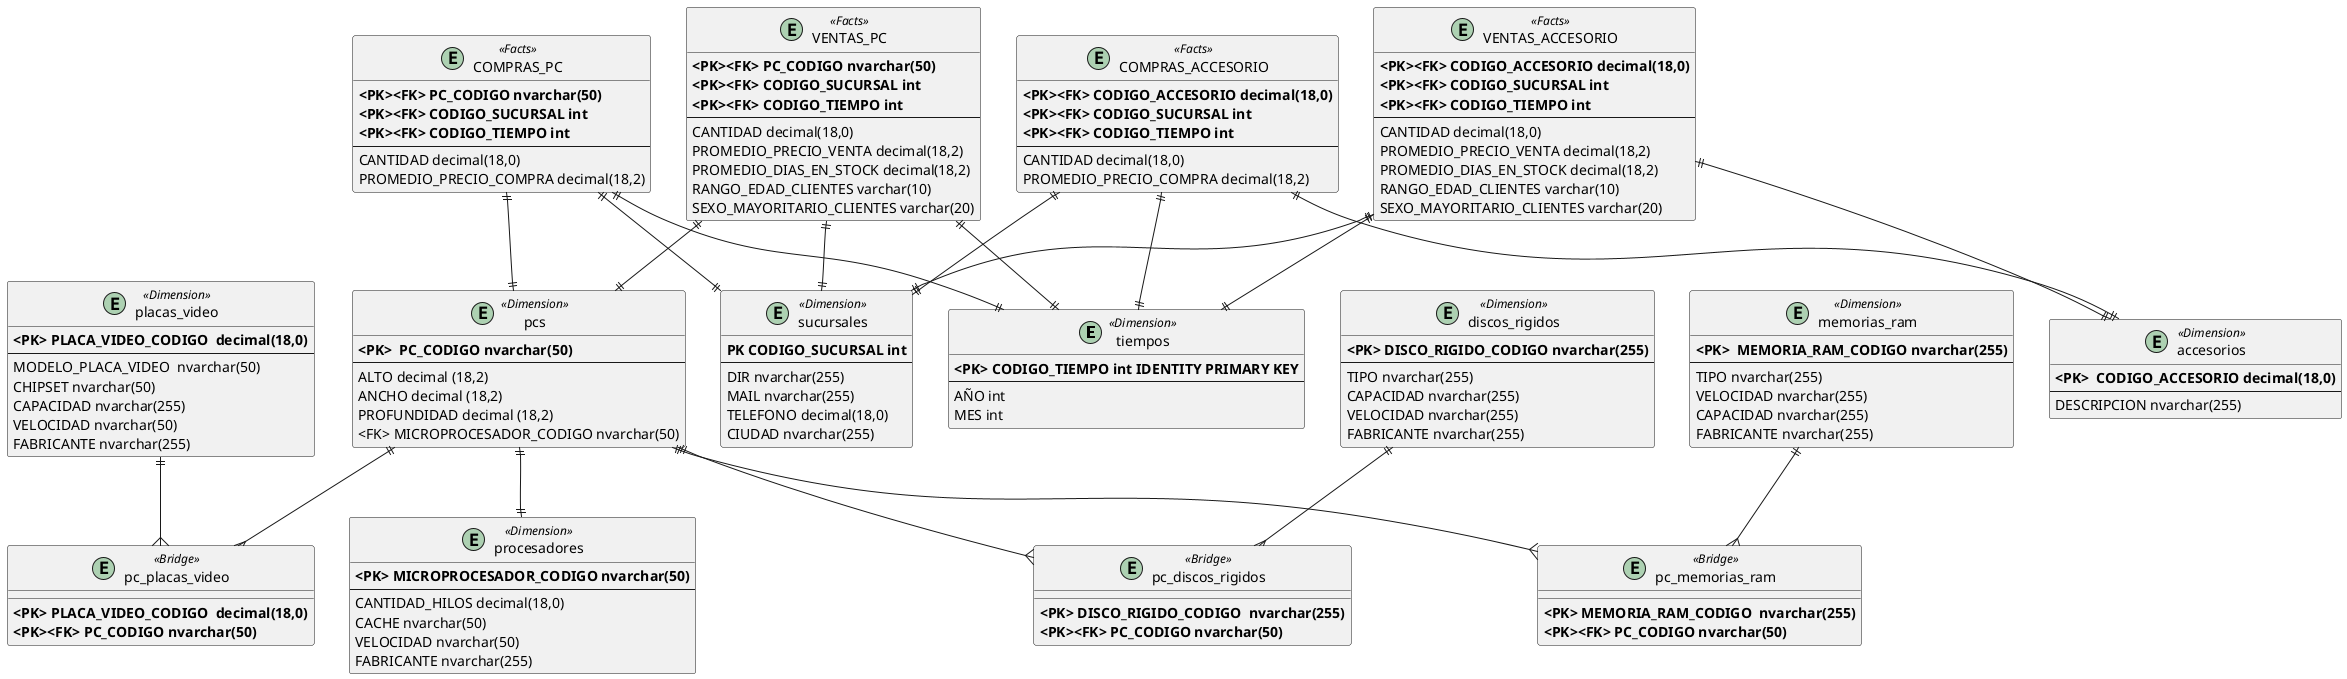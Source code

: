 @startuml
entity tiempos <<Dimension>>{
**<PK> CODIGO_TIEMPO int IDENTITY PRIMARY KEY**
--
AÑO int
MES int
}

entity sucursales <<Dimension>>{
**PK CODIGO_SUCURSAL int**
--
DIR nvarchar(255)
MAIL nvarchar(255)
TELEFONO decimal(18,0)
CIUDAD nvarchar(255)
}

entity pcs <<Dimension>>{
**<PK>  PC_CODIGO nvarchar(50)**
--
ALTO decimal (18,2)
ANCHO decimal (18,2)
PROFUNDIDAD decimal (18,2)
<FK> MICROPROCESADOR_CODIGO nvarchar(50)
}

entity discos_rigidos <<Dimension>>{
**<PK> DISCO_RIGIDO_CODIGO nvarchar(255)**
--
TIPO nvarchar(255)
CAPACIDAD nvarchar(255)
VELOCIDAD nvarchar(255)
FABRICANTE nvarchar(255)
}

entity procesadores <<Dimension>>{
**<PK> MICROPROCESADOR_CODIGO nvarchar(50)**
--
CANTIDAD_HILOS decimal(18,0)
CACHE nvarchar(50)
VELOCIDAD nvarchar(50)
FABRICANTE nvarchar(255)
}

entity memorias_ram <<Dimension>>{
**<PK>  MEMORIA_RAM_CODIGO nvarchar(255)**
--
TIPO nvarchar(255)
VELOCIDAD nvarchar(255)
CAPACIDAD nvarchar(255)
FABRICANTE nvarchar(255)
}

entity placas_video <<Dimension>>{
**<PK> PLACA_VIDEO_CODIGO  decimal(18,0)**
--
MODELO_PLACA_VIDEO  nvarchar(50)
CHIPSET nvarchar(50)
CAPACIDAD nvarchar(255)
VELOCIDAD nvarchar(50)
FABRICANTE nvarchar(255)
}

entity accesorios <<Dimension>>{
**<PK>  CODIGO_ACCESORIO decimal(18,0)**
--
DESCRIPCION nvarchar(255)
}

entity pc_placas_video <<Bridge>>{
**<PK> PLACA_VIDEO_CODIGO  decimal(18,0)**
**<PK><FK> PC_CODIGO nvarchar(50)**
}

entity pc_discos_rigidos <<Bridge>>{
**<PK> DISCO_RIGIDO_CODIGO  nvarchar(255)**
**<PK><FK> PC_CODIGO nvarchar(50)**
}

entity pc_memorias_ram <<Bridge>>{
**<PK> MEMORIA_RAM_CODIGO  nvarchar(255)**
**<PK><FK> PC_CODIGO nvarchar(50)**
}

entity COMPRAS_ACCESORIO <<Facts>>{
**<PK><FK> CODIGO_ACCESORIO decimal(18,0)**
**<PK><FK> CODIGO_SUCURSAL int**
**<PK><FK> CODIGO_TIEMPO int**
--
CANTIDAD decimal(18,0)
PROMEDIO_PRECIO_COMPRA decimal(18,2)
}

entity COMPRAS_PC <<Facts>>{
**<PK><FK> PC_CODIGO nvarchar(50)**
**<PK><FK> CODIGO_SUCURSAL int**
**<PK><FK> CODIGO_TIEMPO int**
--
CANTIDAD decimal(18,0)
PROMEDIO_PRECIO_COMPRA decimal(18,2)
}

entity VENTAS_ACCESORIO <<Facts>>{
**<PK><FK> CODIGO_ACCESORIO decimal(18,0)**
**<PK><FK> CODIGO_SUCURSAL int**
**<PK><FK> CODIGO_TIEMPO int**
--
CANTIDAD decimal(18,0)
PROMEDIO_PRECIO_VENTA decimal(18,2)
PROMEDIO_DIAS_EN_STOCK decimal(18,2)
RANGO_EDAD_CLIENTES varchar(10)
SEXO_MAYORITARIO_CLIENTES varchar(20)
}

entity VENTAS_PC <<Facts>>{
**<PK><FK> PC_CODIGO nvarchar(50)**
**<PK><FK> CODIGO_SUCURSAL int**
**<PK><FK> CODIGO_TIEMPO int**
--
CANTIDAD decimal(18,0)
PROMEDIO_PRECIO_VENTA decimal(18,2)
PROMEDIO_DIAS_EN_STOCK decimal(18,2)
RANGO_EDAD_CLIENTES varchar(10)
SEXO_MAYORITARIO_CLIENTES varchar(20)
}

COMPRAS_ACCESORIO ||--|| sucursales
COMPRAS_ACCESORIO ||--|| accesorios
COMPRAS_ACCESORIO ||--|| tiempos

VENTAS_ACCESORIO ||--|| sucursales
VENTAS_ACCESORIO ||--|| accesorios
VENTAS_ACCESORIO ||--|| tiempos


COMPRAS_PC ||--|| sucursales
COMPRAS_PC ||--|| pcs
COMPRAS_PC ||--|| tiempos

pcs ||--|| procesadores
pcs ||--{ pc_placas_video
pcs ||--{ pc_discos_rigidos
pcs ||--{ pc_memorias_ram

placas_video ||--{ pc_placas_video
discos_rigidos ||--{ pc_discos_rigidos
memorias_ram ||--{ pc_memorias_ram

VENTAS_PC ||--|| sucursales
VENTAS_PC ||--|| pcs
VENTAS_PC ||--|| tiempos
@enduml